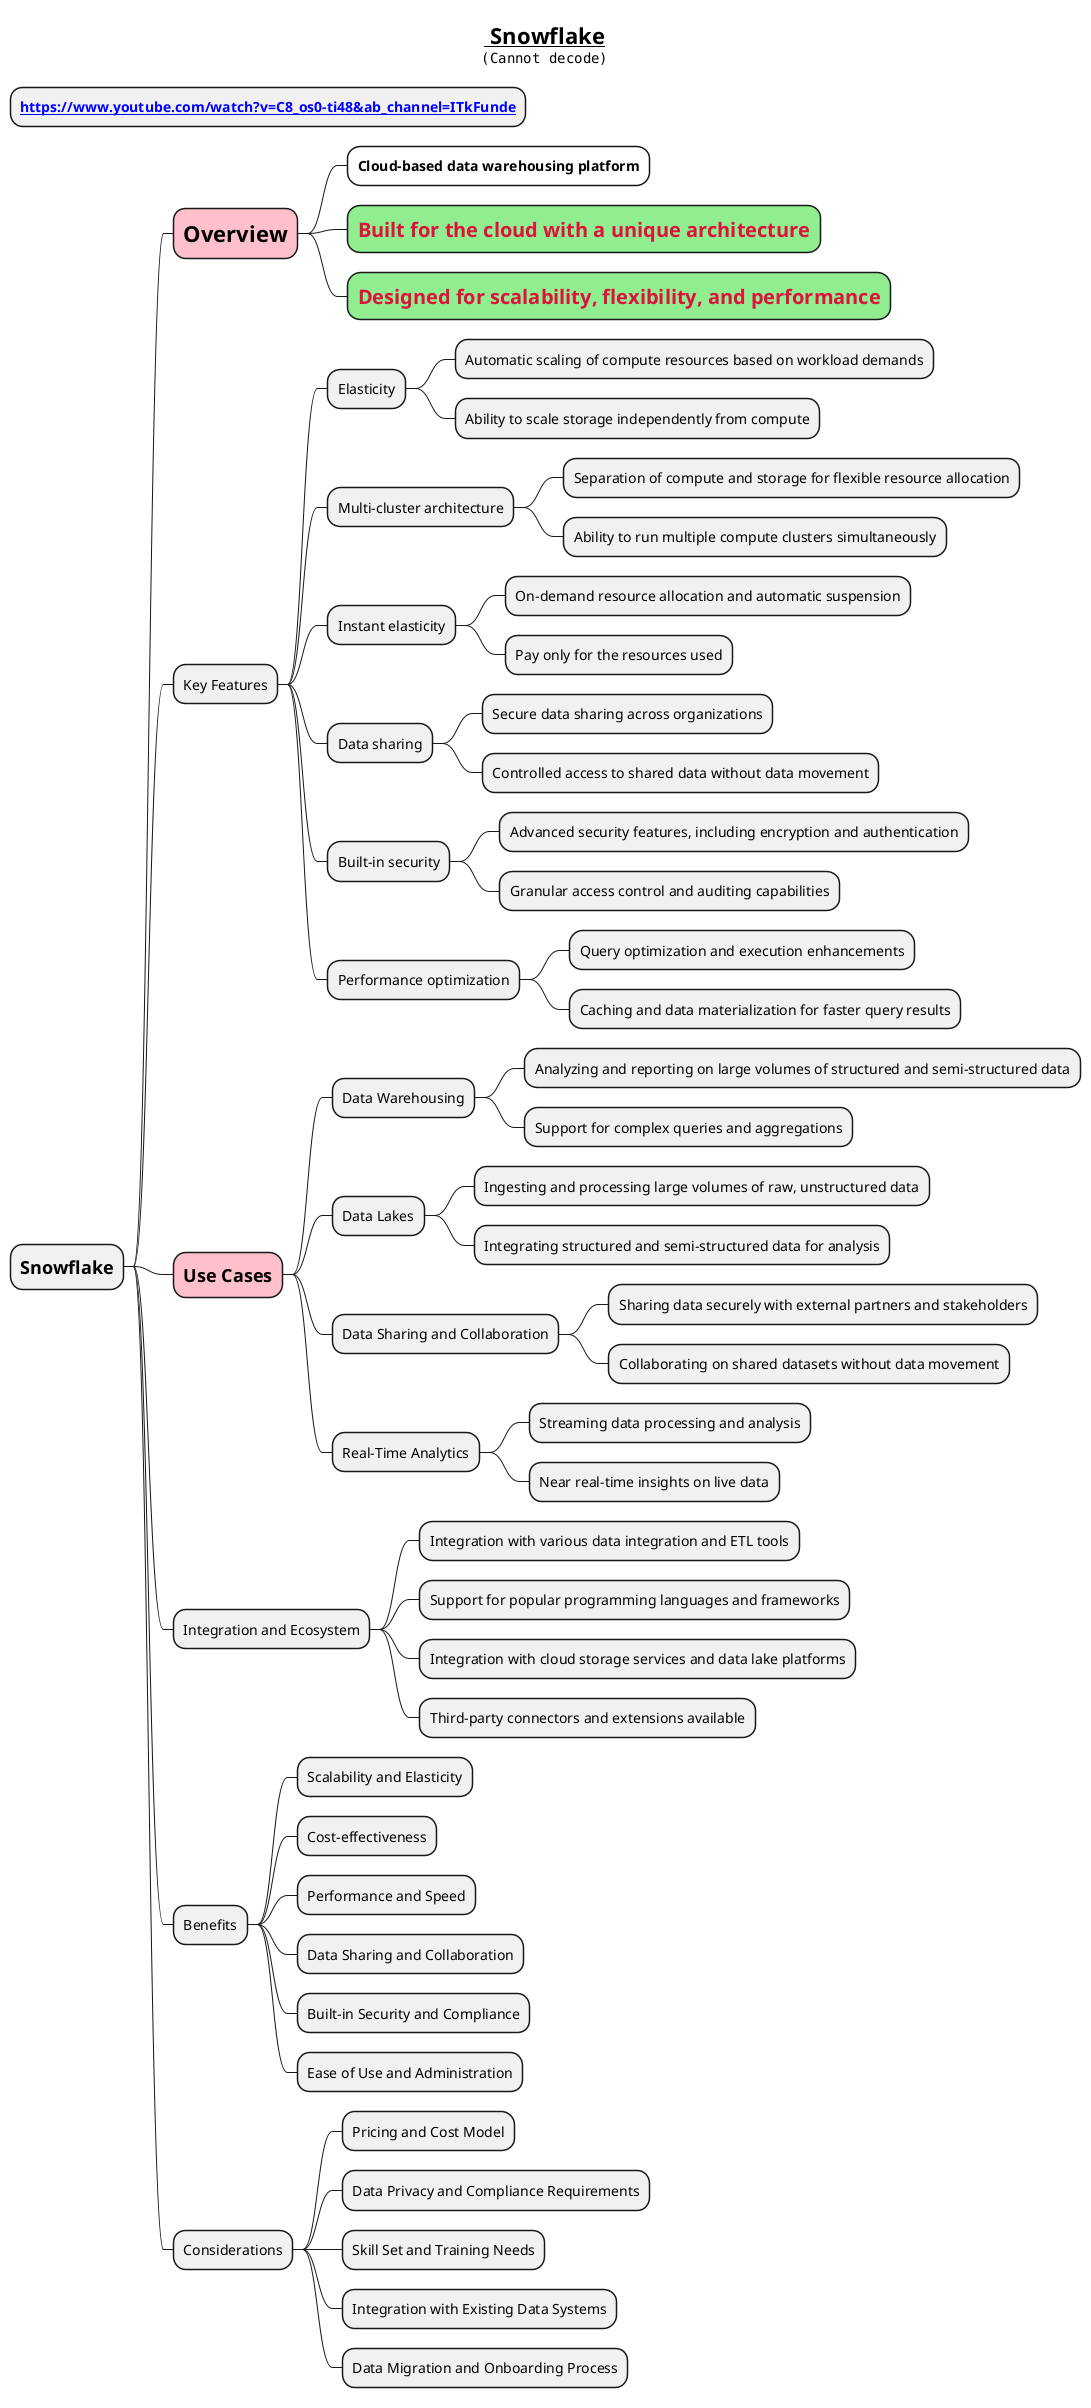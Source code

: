 @startmindmap
title =__ Snowflake__ \n<img:images/snowflake.png>

* **[[https://www.youtube.com/watch?v=C8_os0-ti48&ab_channel=ITkFunde]]**

* =Snowflake
**[#pink] =**Overview**
***[#white] **Cloud-based data warehousing platform**
***[#lightgreen] ==<color #crimson>**Built for the cloud with a unique architecture**</color>
***[#lightgreen] ==<color #crimson>**Designed for scalability, flexibility, and performance**</color>
** Key Features
*** Elasticity
**** Automatic scaling of compute resources based on workload demands
**** Ability to scale storage independently from compute
*** Multi-cluster architecture
**** Separation of compute and storage for flexible resource allocation
**** Ability to run multiple compute clusters simultaneously
*** Instant elasticity
**** On-demand resource allocation and automatic suspension
**** Pay only for the resources used
*** Data sharing
**** Secure data sharing across organizations
**** Controlled access to shared data without data movement
*** Built-in security
**** Advanced security features, including encryption and authentication
**** Granular access control and auditing capabilities
*** Performance optimization
**** Query optimization and execution enhancements
**** Caching and data materialization for faster query results
**[#pink] =Use Cases
*** Data Warehousing
**** Analyzing and reporting on large volumes of structured and semi-structured data
**** Support for complex queries and aggregations
*** Data Lakes
**** Ingesting and processing large volumes of raw, unstructured data
**** Integrating structured and semi-structured data for analysis
*** Data Sharing and Collaboration
**** Sharing data securely with external partners and stakeholders
**** Collaborating on shared datasets without data movement
*** Real-Time Analytics
**** Streaming data processing and analysis
**** Near real-time insights on live data
** Integration and Ecosystem
*** Integration with various data integration and ETL tools
*** Support for popular programming languages and frameworks
*** Integration with cloud storage services and data lake platforms
*** Third-party connectors and extensions available
** Benefits
*** Scalability and Elasticity
*** Cost-effectiveness
*** Performance and Speed
*** Data Sharing and Collaboration
*** Built-in Security and Compliance
*** Ease of Use and Administration
** Considerations
*** Pricing and Cost Model
*** Data Privacy and Compliance Requirements
*** Skill Set and Training Needs
*** Integration with Existing Data Systems
*** Data Migration and Onboarding Process
@endmindmap
